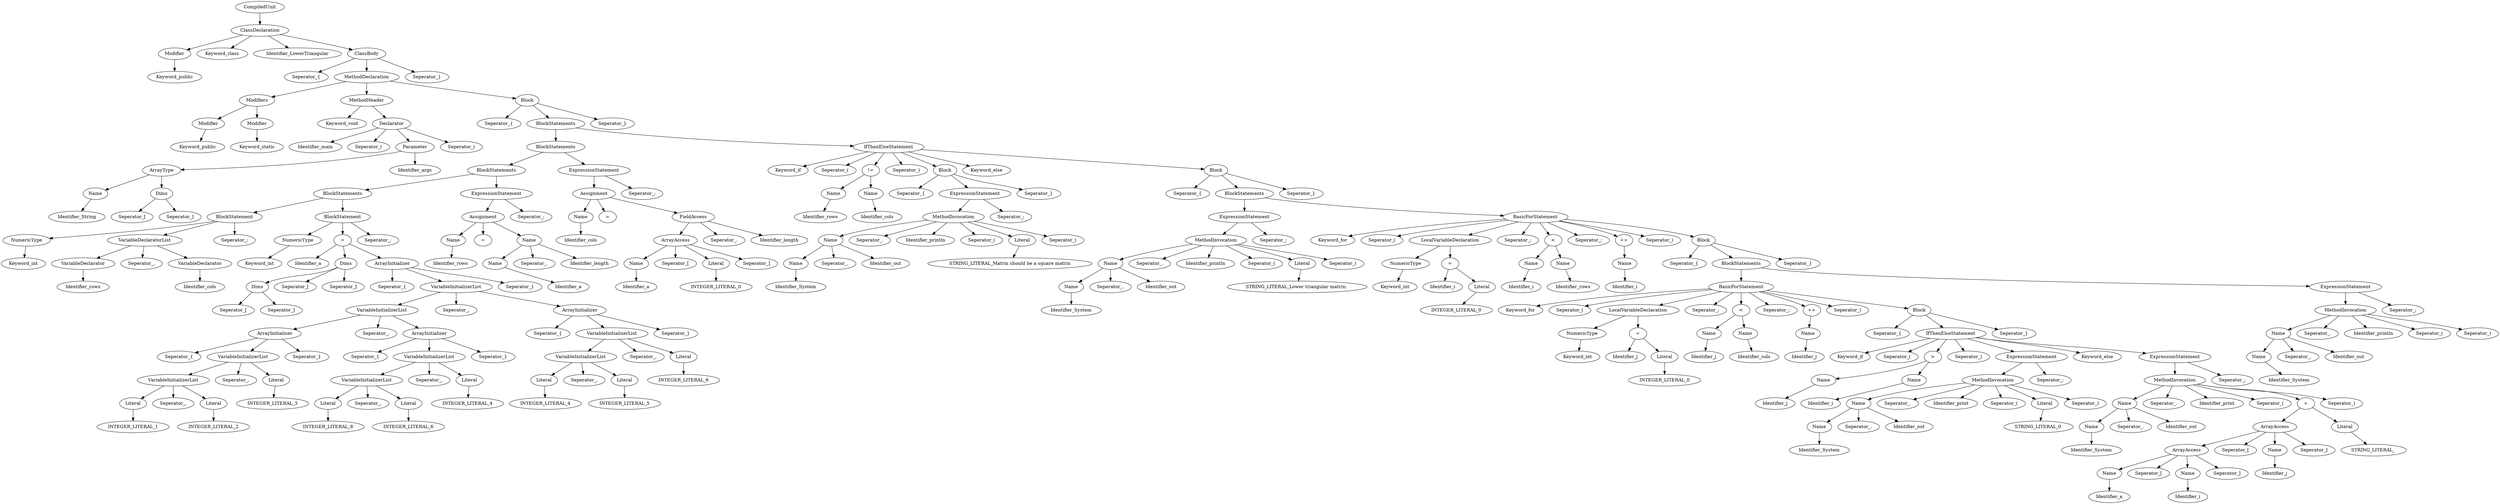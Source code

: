 digraph G{
node[ordering=out]
n1a[label="Keyword_public"]
n1[label="Modifier"]
n1->n1a
n2a[label="Keyword_public"]
n2[label="Modifier"]
n2->n2a
n3a[label="Keyword_static"]
n3[label="Modifier"]
n3->n3a
n4[label="Modifiers"]
n4->n2
n4->n3
n5a[label="Identifier_String"]
n5[label="Name"]
n5->n5a
n6a[label="Seperator_["]
n6b[label="Seperator_]"]
n6[label="Dims"]
n6->n6a
n6->n6b
n7[label="ArrayType"]
n7->n5
n7->n6
n8b[label="Identifier_args"]
n8[label="Parameter"]
n8->n7
n8->n8b
n9a[label="Identifier_main"]
n9b[label="Seperator_("]
n9d[label="Seperator_)"]
n9[label="Declarator"]
n9->n9a
n9->n9b
n9->n8
n9->n9d
n10a[label="Keyword_void"]
n10[label="MethodHeader"]
n10->n10a
n10->n9
n11a[label="Keyword_int"]
n11[label="NumericType"]
n11->n11a
n12a[label="Identifier_rows"]
n12[label="VariableDeclarator"]
n12->n12a
n13a[label="Identifier_cols"]
n13[label="VariableDeclarator"]
n13->n13a
n14b[label="Seperator_,"]
n14[label="VariableDeclaratorList"]
n14->n12
n14->n14b
n14->n13
n15c[label="Seperator_;"]
n15[label="BlockStatement"]
n15->n11
n15->n14
n15->n15c
n16a[label="Keyword_int"]
n16[label="NumericType"]
n16->n16a
n17a[label="Seperator_["]
n17b[label="Seperator_]"]
n17[label="Dims"]
n17->n17a
n17->n17b
n18b[label="Seperator_["]
n18c[label="Seperator_]"]
n18[label="Dims"]
n18->n17
n18->n18b
n18->n18c
n19a[label="INTEGER_LITERAL_1"]
n19[label="Literal"]
n19->n19a
n20a[label="INTEGER_LITERAL_2"]
n20[label="Literal"]
n20->n20a
n21b[label="Seperator_,"]
n21[label="VariableInitializerList"]
n21->n19
n21->n21b
n21->n20
n22a[label="INTEGER_LITERAL_3"]
n22[label="Literal"]
n22->n22a
n23b[label="Seperator_,"]
n23[label="VariableInitializerList"]
n23->n21
n23->n23b
n23->n22
n24a[label="Seperator_{"]
n24c[label="Seperator_}"]
n24[label="ArrayInitializer"]
n24->n24a
n24->n23
n24->n24c
n25a[label="INTEGER_LITERAL_8"]
n25[label="Literal"]
n25->n25a
n26a[label="INTEGER_LITERAL_6"]
n26[label="Literal"]
n26->n26a
n27b[label="Seperator_,"]
n27[label="VariableInitializerList"]
n27->n25
n27->n27b
n27->n26
n28a[label="INTEGER_LITERAL_4"]
n28[label="Literal"]
n28->n28a
n29b[label="Seperator_,"]
n29[label="VariableInitializerList"]
n29->n27
n29->n29b
n29->n28
n30a[label="Seperator_{"]
n30c[label="Seperator_}"]
n30[label="ArrayInitializer"]
n30->n30a
n30->n29
n30->n30c
n31b[label="Seperator_,"]
n31[label="VariableInitializerList"]
n31->n24
n31->n31b
n31->n30
n32a[label="INTEGER_LITERAL_4"]
n32[label="Literal"]
n32->n32a
n33a[label="INTEGER_LITERAL_5"]
n33[label="Literal"]
n33->n33a
n34b[label="Seperator_,"]
n34[label="VariableInitializerList"]
n34->n32
n34->n34b
n34->n33
n35a[label="INTEGER_LITERAL_6"]
n35[label="Literal"]
n35->n35a
n36b[label="Seperator_,"]
n36[label="VariableInitializerList"]
n36->n34
n36->n36b
n36->n35
n37a[label="Seperator_{"]
n37c[label="Seperator_}"]
n37[label="ArrayInitializer"]
n37->n37a
n37->n36
n37->n37c
n38b[label="Seperator_,"]
n38[label="VariableInitializerList"]
n38->n31
n38->n38b
n38->n37
n39a[label="Seperator_{"]
n39c[label="Seperator_}"]
n39[label="ArrayInitializer"]
n39->n39a
n39->n38
n39->n39c
n40a[label="Identifier_a"]
n40[label="="]
n40->n40a
n40->n18
n40->n39
n41c[label="Seperator_;"]
n41[label="BlockStatement"]
n41->n16
n41->n40
n41->n41c
n42[label="BlockStatements"]
n42->n15
n42->n41
n43a[label="Identifier_rows"]
n43[label="Name"]
n43->n43a
n44[label="="]
n45a[label="Identifier_a"]
n45[label="Name"]
n45->n45a
n46b[label="Seperator_."]
n46c[label="Identifier_length"]
n46[label="Name"]
n46->n45
n46->n46b
n46->n46c
n47[label="Assignment"]
n47->n43
n47->n44
n47->n46
n48b[label="Seperator_;"]
n48[label="ExpressionStatement"]
n48->n47
n48->n48b
n49[label="BlockStatements"]
n49->n42
n49->n48
n50a[label="Identifier_cols"]
n50[label="Name"]
n50->n50a
n51[label="="]
n52a[label="Identifier_a"]
n52[label="Name"]
n52->n52a
n53a[label="INTEGER_LITERAL_0"]
n53[label="Literal"]
n53->n53a
n54b[label="Seperator_["]
n54d[label="Seperator_]"]
n54[label="ArrayAccess"]
n54->n52
n54->n54b
n54->n53
n54->n54d
n55b[label="Seperator_."]
n55c[label="Identifier_length"]
n55[label="FieldAccess"]
n55->n54
n55->n55b
n55->n55c
n56[label="Assignment"]
n56->n50
n56->n51
n56->n55
n57b[label="Seperator_;"]
n57[label="ExpressionStatement"]
n57->n56
n57->n57b
n58[label="BlockStatements"]
n58->n49
n58->n57
n59a[label="Identifier_rows"]
n59[label="Name"]
n59->n59a
n60a[label="Identifier_cols"]
n60[label="Name"]
n60->n60a
n61[label="!="]
n61->n59
n61->n60
n62a[label="Identifier_System"]
n62[label="Name"]
n62->n62a
n63b[label="Seperator_."]
n63c[label="Identifier_out"]
n63[label="Name"]
n63->n62
n63->n63b
n63->n63c
n64a[label="STRING_LITERAL_Matrix should be a square matrix"]
n64[label="Literal"]
n64->n64a
n65b[label="Seperator_."]
n65c[label="Identifier_println"]
n65d[label="Seperator_("]
n65f[label="Seperator_)"]
n65[label="MethodInvocation"]
n65->n63
n65->n65b
n65->n65c
n65->n65d
n65->n64
n65->n65f
n66b[label="Seperator_;"]
n66[label="ExpressionStatement"]
n66->n65
n66->n66b
n67a[label="Seperator_{"]
n67c[label="Seperator_}"]
n67[label="Block"]
n67->n67a
n67->n66
n67->n67c
n68a[label="Identifier_System"]
n68[label="Name"]
n68->n68a
n69b[label="Seperator_."]
n69c[label="Identifier_out"]
n69[label="Name"]
n69->n68
n69->n69b
n69->n69c
n70a[label="STRING_LITERAL_Lower triangular matrix: "]
n70[label="Literal"]
n70->n70a
n71b[label="Seperator_."]
n71c[label="Identifier_println"]
n71d[label="Seperator_("]
n71f[label="Seperator_)"]
n71[label="MethodInvocation"]
n71->n69
n71->n71b
n71->n71c
n71->n71d
n71->n70
n71->n71f
n72b[label="Seperator_;"]
n72[label="ExpressionStatement"]
n72->n71
n72->n72b
n73a[label="Keyword_int"]
n73[label="NumericType"]
n73->n73a
n74a[label="INTEGER_LITERAL_0"]
n74[label="Literal"]
n74->n74a
n75a[label="Identifier_i"]
n75[label="="]
n75->n75a
n75->n74
n76[label="LocalVariableDeclaration"]
n76->n73
n76->n75
n77a[label="Identifier_i"]
n77[label="Name"]
n77->n77a
n78a[label="Identifier_rows"]
n78[label="Name"]
n78->n78a
n79[label="<"]
n79->n77
n79->n78
n80a[label="Identifier_i"]
n80[label="Name"]
n80->n80a
n81[label="++"]
n81->n80
n82a[label="Keyword_int"]
n82[label="NumericType"]
n82->n82a
n83a[label="INTEGER_LITERAL_0"]
n83[label="Literal"]
n83->n83a
n84a[label="Identifier_j"]
n84[label="="]
n84->n84a
n84->n83
n85[label="LocalVariableDeclaration"]
n85->n82
n85->n84
n86a[label="Identifier_j"]
n86[label="Name"]
n86->n86a
n87a[label="Identifier_cols"]
n87[label="Name"]
n87->n87a
n88[label="<"]
n88->n86
n88->n87
n89a[label="Identifier_j"]
n89[label="Name"]
n89->n89a
n90[label="++"]
n90->n89
n91a[label="Identifier_j"]
n91[label="Name"]
n91->n91a
n92a[label="Identifier_i"]
n92[label="Name"]
n92->n92a
n93[label=">"]
n93->n91
n93->n92
n94a[label="Identifier_System"]
n94[label="Name"]
n94->n94a
n95b[label="Seperator_."]
n95c[label="Identifier_out"]
n95[label="Name"]
n95->n94
n95->n95b
n95->n95c
n96a[label="STRING_LITERAL_0 "]
n96[label="Literal"]
n96->n96a
n97b[label="Seperator_."]
n97c[label="Identifier_print"]
n97d[label="Seperator_("]
n97f[label="Seperator_)"]
n97[label="MethodInvocation"]
n97->n95
n97->n97b
n97->n97c
n97->n97d
n97->n96
n97->n97f
n98b[label="Seperator_;"]
n98[label="ExpressionStatement"]
n98->n97
n98->n98b
n99a[label="Identifier_System"]
n99[label="Name"]
n99->n99a
n100b[label="Seperator_."]
n100c[label="Identifier_out"]
n100[label="Name"]
n100->n99
n100->n100b
n100->n100c
n101a[label="Identifier_a"]
n101[label="Name"]
n101->n101a
n102a[label="Identifier_i"]
n102[label="Name"]
n102->n102a
n103b[label="Seperator_["]
n103d[label="Seperator_]"]
n103[label="ArrayAccess"]
n103->n101
n103->n103b
n103->n102
n103->n103d
n104a[label="Identifier_j"]
n104[label="Name"]
n104->n104a
n105b[label="Seperator_["]
n105d[label="Seperator_]"]
n105[label="ArrayAccess"]
n105->n103
n105->n105b
n105->n104
n105->n105d
n106a[label="STRING_LITERAL_ "]
n106[label="Literal"]
n106->n106a
n107[label="+"]
n107->n105
n107->n106
n108b[label="Seperator_."]
n108c[label="Identifier_print"]
n108d[label="Seperator_("]
n108f[label="Seperator_)"]
n108[label="MethodInvocation"]
n108->n100
n108->n108b
n108->n108c
n108->n108d
n108->n107
n108->n108f
n109b[label="Seperator_;"]
n109[label="ExpressionStatement"]
n109->n108
n109->n109b
n110a[label="Keyword_if"]
n110b[label="Seperator_("]
n110d[label="Seperator_)"]
n110f[label="Keyword_else"]
n110[label="IfThenElseStatement"]
n110->n110a
n110->n110b
n110->n93
n110->n110d
n110->n98
n110->n110f
n110->n109
n111a[label="Seperator_{"]
n111c[label="Seperator_}"]
n111[label="Block"]
n111->n111a
n111->n110
n111->n111c
n112a[label="Keyword_for"]
n112b[label="Seperator_("]
n112d[label="Seperator_;"]
n112f[label="Seperator_;"]
n112h[label="Seperator_)"]
n112[label="BasicForStatement"]
n112->n112a
n112->n112b
n112->n85
n112->n112d
n112->n88
n112->n112f
n112->n90
n112->n112h
n112->n111
n113a[label="Identifier_System"]
n113[label="Name"]
n113->n113a
n114b[label="Seperator_."]
n114c[label="Identifier_out"]
n114[label="Name"]
n114->n113
n114->n114b
n114->n114c
n115b[label="Seperator_."]
n115c[label="Identifier_println"]
n115d[label="Seperator_("]
n115e[label="Seperator_)"]
n115[label="MethodInvocation"]
n115->n114
n115->n115b
n115->n115c
n115->n115d
n115->n115e
n116b[label="Seperator_;"]
n116[label="ExpressionStatement"]
n116->n115
n116->n116b
n117[label="BlockStatements"]
n117->n112
n117->n116
n118a[label="Seperator_{"]
n118c[label="Seperator_}"]
n118[label="Block"]
n118->n118a
n118->n117
n118->n118c
n119a[label="Keyword_for"]
n119b[label="Seperator_("]
n119d[label="Seperator_;"]
n119f[label="Seperator_;"]
n119h[label="Seperator_)"]
n119[label="BasicForStatement"]
n119->n119a
n119->n119b
n119->n76
n119->n119d
n119->n79
n119->n119f
n119->n81
n119->n119h
n119->n118
n120[label="BlockStatements"]
n120->n72
n120->n119
n121a[label="Seperator_{"]
n121c[label="Seperator_}"]
n121[label="Block"]
n121->n121a
n121->n120
n121->n121c
n122a[label="Keyword_if"]
n122b[label="Seperator_("]
n122d[label="Seperator_)"]
n122f[label="Keyword_else"]
n122[label="IfThenElseStatement"]
n122->n122a
n122->n122b
n122->n61
n122->n122d
n122->n67
n122->n122f
n122->n121
n123[label="BlockStatements"]
n123->n58
n123->n122
n124a[label="Seperator_{"]
n124c[label="Seperator_}"]
n124[label="Block"]
n124->n124a
n124->n123
n124->n124c
n125[label="MethodDeclaration"]
n125->n4
n125->n10
n125->n124
n126a[label="Seperator_{"]
n126c[label="Seperator_}"]
n126[label="ClassBody"]
n126->n126a
n126->n125
n126->n126c
n127b[label="Keyword_class"]
n127c[label="Identifier_LowerTriangular"]
n127[label="ClassDeclaration"]
n127->n1
n127->n127b
n127->n127c
n127->n126
n128[label="CompiledUnit"]
n128->n127
}
